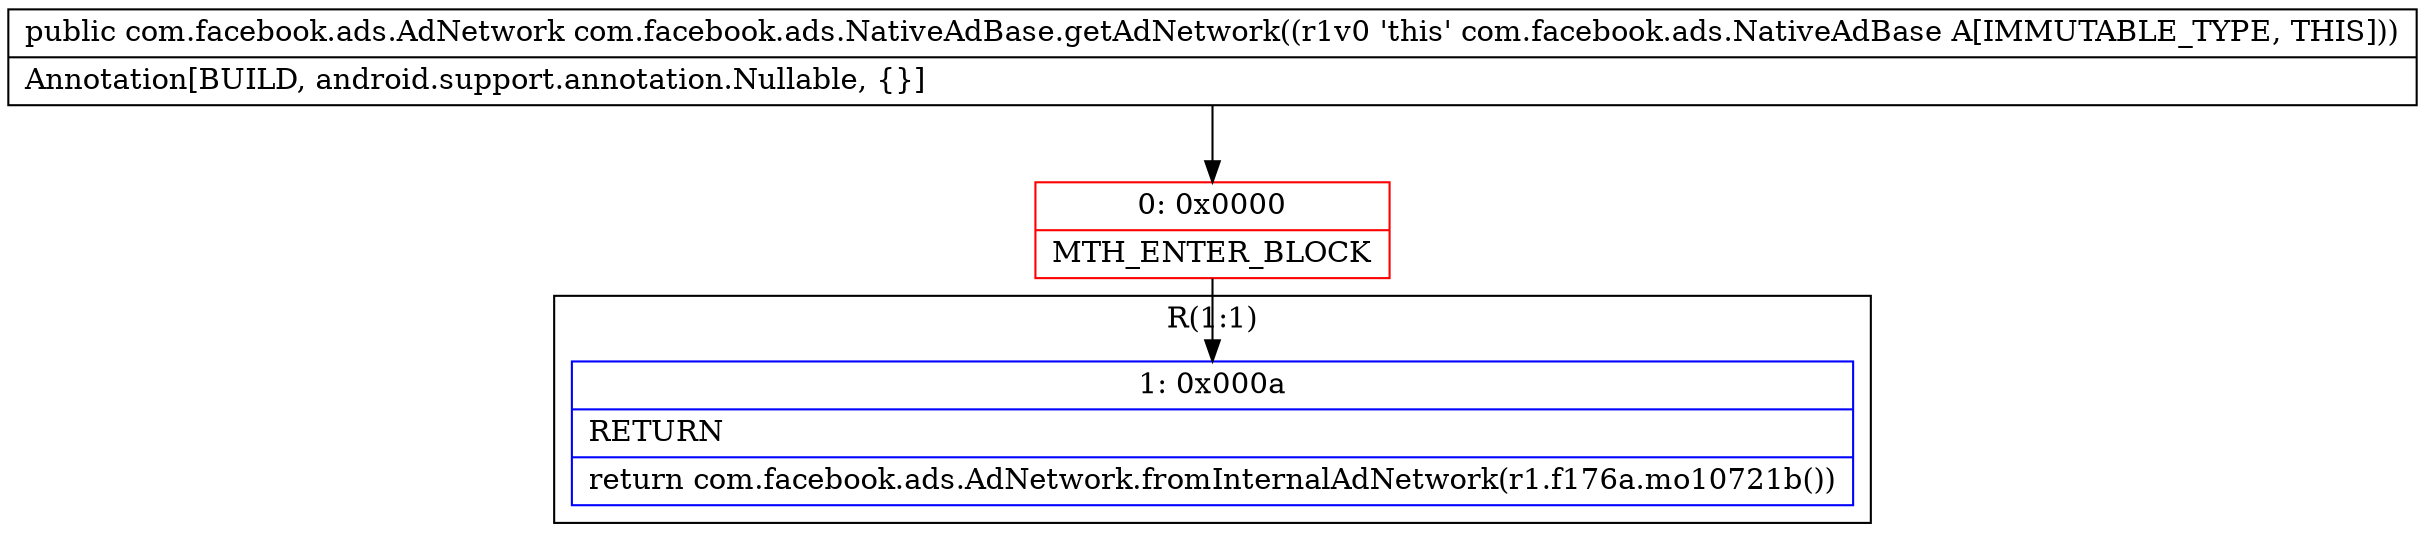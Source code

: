 digraph "CFG forcom.facebook.ads.NativeAdBase.getAdNetwork()Lcom\/facebook\/ads\/AdNetwork;" {
subgraph cluster_Region_238448901 {
label = "R(1:1)";
node [shape=record,color=blue];
Node_1 [shape=record,label="{1\:\ 0x000a|RETURN\l|return com.facebook.ads.AdNetwork.fromInternalAdNetwork(r1.f176a.mo10721b())\l}"];
}
Node_0 [shape=record,color=red,label="{0\:\ 0x0000|MTH_ENTER_BLOCK\l}"];
MethodNode[shape=record,label="{public com.facebook.ads.AdNetwork com.facebook.ads.NativeAdBase.getAdNetwork((r1v0 'this' com.facebook.ads.NativeAdBase A[IMMUTABLE_TYPE, THIS]))  | Annotation[BUILD, android.support.annotation.Nullable, \{\}]\l}"];
MethodNode -> Node_0;
Node_0 -> Node_1;
}

